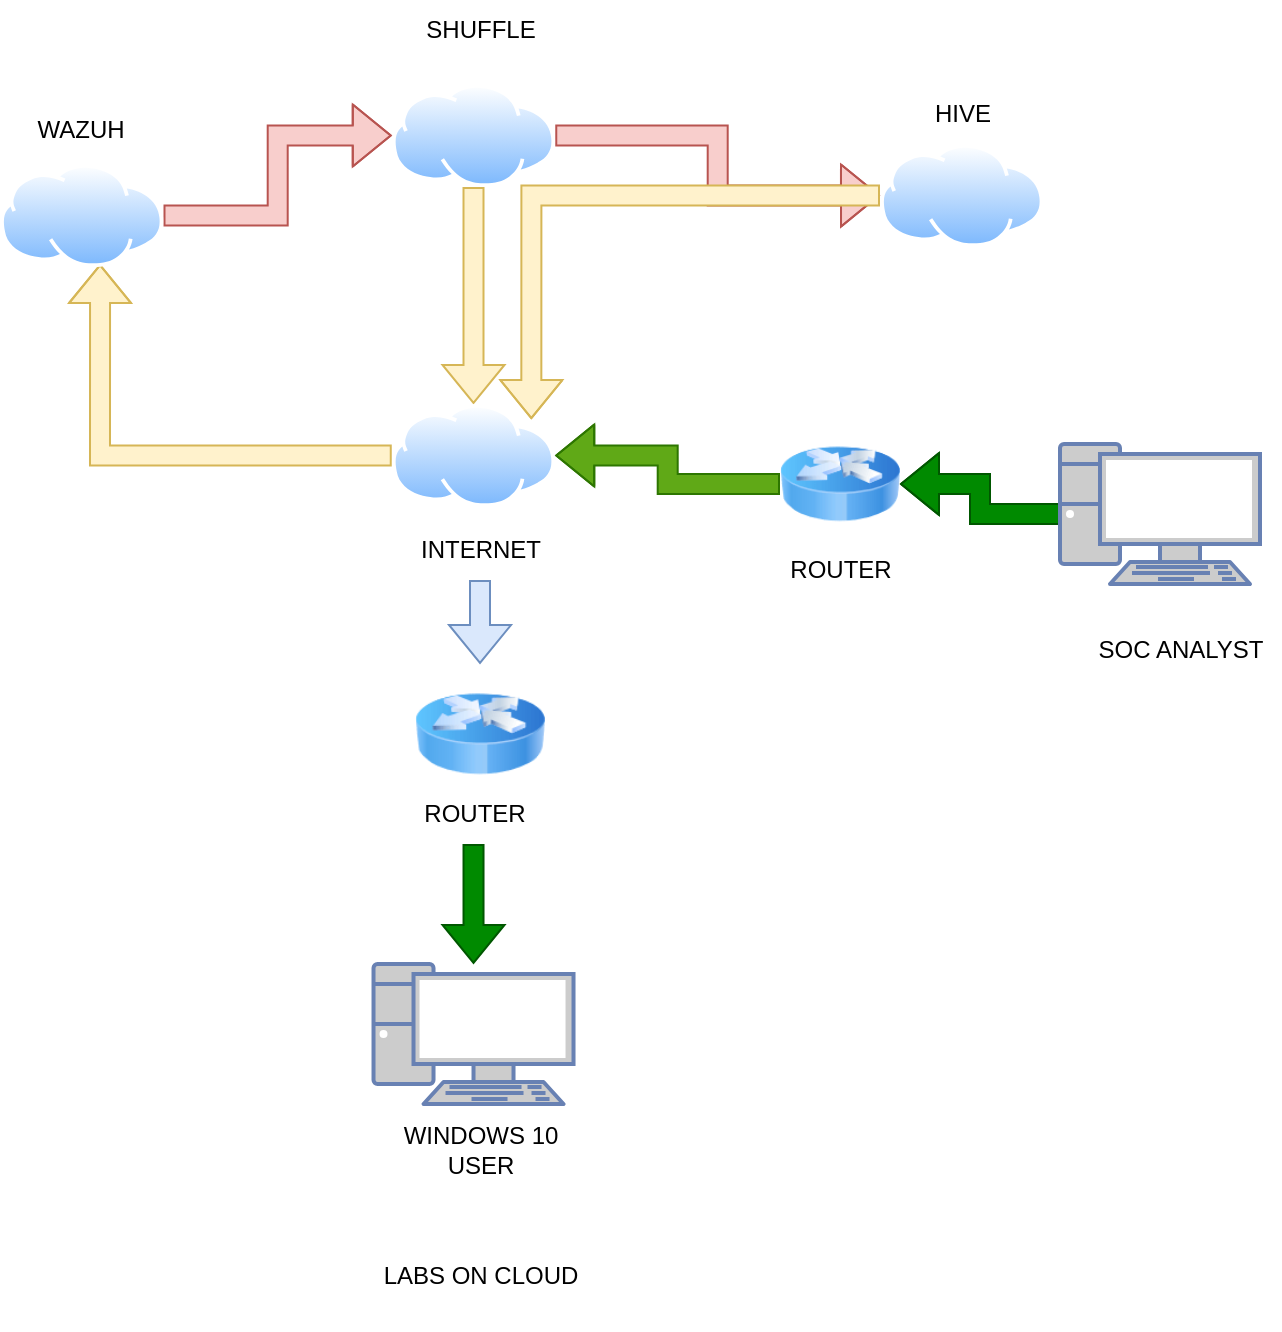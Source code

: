 <mxfile version="22.1.17" type="device">
  <diagram name="Page-1" id="KN_B6KQl8ISWaJ1Pa7RI">
    <mxGraphModel dx="1050" dy="558" grid="1" gridSize="10" guides="1" tooltips="1" connect="1" arrows="1" fold="1" page="1" pageScale="1" pageWidth="850" pageHeight="1100" math="0" shadow="0">
      <root>
        <mxCell id="0" />
        <mxCell id="1" parent="0" />
        <mxCell id="U0GB1YPKNMgeIDX1NHpv-10" value="" style="edgeStyle=orthogonalEdgeStyle;rounded=0;orthogonalLoop=1;jettySize=auto;html=1;fillColor=#fff2cc;strokeColor=#d6b656;shape=flexArrow;" edge="1" parent="1" source="U0GB1YPKNMgeIDX1NHpv-1" target="U0GB1YPKNMgeIDX1NHpv-2">
          <mxGeometry relative="1" as="geometry" />
        </mxCell>
        <mxCell id="U0GB1YPKNMgeIDX1NHpv-26" style="edgeStyle=orthogonalEdgeStyle;rounded=0;orthogonalLoop=1;jettySize=auto;html=1;entryX=0;entryY=0.5;entryDx=0;entryDy=0;shape=flexArrow;fillColor=#f8cecc;strokeColor=#b85450;" edge="1" parent="1" source="U0GB1YPKNMgeIDX1NHpv-1" target="U0GB1YPKNMgeIDX1NHpv-4">
          <mxGeometry relative="1" as="geometry" />
        </mxCell>
        <mxCell id="U0GB1YPKNMgeIDX1NHpv-1" value="" style="image;aspect=fixed;perimeter=ellipsePerimeter;html=1;align=center;shadow=0;dashed=0;spacingTop=3;image=img/lib/active_directory/internet_cloud.svg;" vertex="1" parent="1">
          <mxGeometry x="395.88" y="50" width="81.75" height="51.5" as="geometry" />
        </mxCell>
        <mxCell id="U0GB1YPKNMgeIDX1NHpv-21" value="" style="edgeStyle=orthogonalEdgeStyle;rounded=0;orthogonalLoop=1;jettySize=auto;html=1;entryX=0.612;entryY=0.971;entryDx=0;entryDy=0;entryPerimeter=0;shape=flexArrow;fillColor=#fff2cc;strokeColor=#d6b656;" edge="1" parent="1" source="U0GB1YPKNMgeIDX1NHpv-2" target="U0GB1YPKNMgeIDX1NHpv-3">
          <mxGeometry relative="1" as="geometry">
            <mxPoint x="315.005" y="235.8" as="targetPoint" />
          </mxGeometry>
        </mxCell>
        <mxCell id="U0GB1YPKNMgeIDX1NHpv-2" value="" style="image;aspect=fixed;perimeter=ellipsePerimeter;html=1;align=center;shadow=0;dashed=0;spacingTop=3;image=img/lib/active_directory/internet_cloud.svg;" vertex="1" parent="1">
          <mxGeometry x="395.88" y="210" width="81.75" height="51.5" as="geometry" />
        </mxCell>
        <mxCell id="U0GB1YPKNMgeIDX1NHpv-15" value="" style="edgeStyle=orthogonalEdgeStyle;rounded=0;orthogonalLoop=1;jettySize=auto;html=1;shape=flexArrow;fillColor=#f8cecc;strokeColor=#b85450;" edge="1" parent="1" source="U0GB1YPKNMgeIDX1NHpv-3" target="U0GB1YPKNMgeIDX1NHpv-1">
          <mxGeometry relative="1" as="geometry" />
        </mxCell>
        <mxCell id="U0GB1YPKNMgeIDX1NHpv-3" value="" style="image;aspect=fixed;perimeter=ellipsePerimeter;html=1;align=center;shadow=0;dashed=0;spacingTop=3;image=img/lib/active_directory/internet_cloud.svg;" vertex="1" parent="1">
          <mxGeometry x="200" y="90" width="81.75" height="51.5" as="geometry" />
        </mxCell>
        <mxCell id="U0GB1YPKNMgeIDX1NHpv-27" style="edgeStyle=orthogonalEdgeStyle;rounded=0;orthogonalLoop=1;jettySize=auto;html=1;entryX=1;entryY=0;entryDx=0;entryDy=0;shape=flexArrow;fillColor=#fff2cc;strokeColor=#d6b656;" edge="1" parent="1" source="U0GB1YPKNMgeIDX1NHpv-4" target="U0GB1YPKNMgeIDX1NHpv-2">
          <mxGeometry relative="1" as="geometry" />
        </mxCell>
        <mxCell id="U0GB1YPKNMgeIDX1NHpv-4" value="" style="image;aspect=fixed;perimeter=ellipsePerimeter;html=1;align=center;shadow=0;dashed=0;spacingTop=3;image=img/lib/active_directory/internet_cloud.svg;" vertex="1" parent="1">
          <mxGeometry x="640" y="80" width="81.75" height="51.5" as="geometry" />
        </mxCell>
        <mxCell id="U0GB1YPKNMgeIDX1NHpv-14" value="" style="edgeStyle=orthogonalEdgeStyle;rounded=0;orthogonalLoop=1;jettySize=auto;html=1;shape=flexArrow;fillColor=#60a917;strokeColor=#2D7600;" edge="1" parent="1" source="U0GB1YPKNMgeIDX1NHpv-5" target="U0GB1YPKNMgeIDX1NHpv-2">
          <mxGeometry relative="1" as="geometry" />
        </mxCell>
        <mxCell id="U0GB1YPKNMgeIDX1NHpv-5" value="" style="image;html=1;image=img/lib/clip_art/networking/Router_Icon_128x128.png" vertex="1" parent="1">
          <mxGeometry x="590" y="220" width="60" height="60" as="geometry" />
        </mxCell>
        <mxCell id="U0GB1YPKNMgeIDX1NHpv-6" value="" style="image;html=1;image=img/lib/clip_art/networking/Router_Icon_128x128.png" vertex="1" parent="1">
          <mxGeometry x="407.5" y="340" width="65" height="70" as="geometry" />
        </mxCell>
        <mxCell id="U0GB1YPKNMgeIDX1NHpv-13" value="" style="edgeStyle=orthogonalEdgeStyle;rounded=0;orthogonalLoop=1;jettySize=auto;html=1;shape=flexArrow;fillColor=#008a00;strokeColor=#005700;" edge="1" parent="1" source="U0GB1YPKNMgeIDX1NHpv-7" target="U0GB1YPKNMgeIDX1NHpv-5">
          <mxGeometry relative="1" as="geometry" />
        </mxCell>
        <mxCell id="U0GB1YPKNMgeIDX1NHpv-7" value="" style="fontColor=#0066CC;verticalAlign=top;verticalLabelPosition=bottom;labelPosition=center;align=center;html=1;outlineConnect=0;fillColor=#CCCCCC;strokeColor=#6881B3;gradientColor=none;gradientDirection=north;strokeWidth=2;shape=mxgraph.networks.pc;" vertex="1" parent="1">
          <mxGeometry x="730" y="230" width="100" height="70" as="geometry" />
        </mxCell>
        <mxCell id="U0GB1YPKNMgeIDX1NHpv-9" value="" style="fontColor=#0066CC;verticalAlign=top;verticalLabelPosition=bottom;labelPosition=center;align=center;html=1;outlineConnect=0;fillColor=#CCCCCC;strokeColor=#6881B3;gradientColor=none;gradientDirection=north;strokeWidth=2;shape=mxgraph.networks.pc;" vertex="1" parent="1">
          <mxGeometry x="386.76" y="490" width="100" height="70" as="geometry" />
        </mxCell>
        <mxCell id="U0GB1YPKNMgeIDX1NHpv-29" value="WAZUH" style="text;html=1;align=center;verticalAlign=middle;resizable=0;points=[];autosize=1;strokeColor=none;fillColor=none;" vertex="1" parent="1">
          <mxGeometry x="210" y="58" width="60" height="30" as="geometry" />
        </mxCell>
        <mxCell id="U0GB1YPKNMgeIDX1NHpv-32" value="SHUFFLE" style="text;html=1;align=center;verticalAlign=middle;resizable=0;points=[];autosize=1;strokeColor=none;fillColor=none;" vertex="1" parent="1">
          <mxGeometry x="400" y="8" width="80" height="30" as="geometry" />
        </mxCell>
        <mxCell id="U0GB1YPKNMgeIDX1NHpv-33" value="HIVE" style="text;html=1;align=center;verticalAlign=middle;resizable=0;points=[];autosize=1;strokeColor=none;fillColor=none;" vertex="1" parent="1">
          <mxGeometry x="655.88" y="50" width="50" height="30" as="geometry" />
        </mxCell>
        <mxCell id="U0GB1YPKNMgeIDX1NHpv-35" value="SOC ANALYST" style="text;html=1;align=center;verticalAlign=middle;resizable=0;points=[];autosize=1;strokeColor=none;fillColor=none;" vertex="1" parent="1">
          <mxGeometry x="740" y="318" width="100" height="30" as="geometry" />
        </mxCell>
        <mxCell id="U0GB1YPKNMgeIDX1NHpv-36" value="ROUTER" style="text;html=1;align=center;verticalAlign=middle;resizable=0;points=[];autosize=1;strokeColor=none;fillColor=none;" vertex="1" parent="1">
          <mxGeometry x="585" y="278" width="70" height="30" as="geometry" />
        </mxCell>
        <mxCell id="U0GB1YPKNMgeIDX1NHpv-39" value="&lt;div&gt;WINDOWS 10&lt;/div&gt;&lt;div&gt;USER&lt;br&gt;&lt;/div&gt;" style="text;html=1;align=center;verticalAlign=middle;resizable=0;points=[];autosize=1;strokeColor=none;fillColor=none;" vertex="1" parent="1">
          <mxGeometry x="390" y="563" width="100" height="40" as="geometry" />
        </mxCell>
        <mxCell id="U0GB1YPKNMgeIDX1NHpv-41" value="" style="edgeStyle=orthogonalEdgeStyle;rounded=0;orthogonalLoop=1;jettySize=auto;html=1;shape=flexArrow;fillColor=#dae8fc;strokeColor=#6c8ebf;" edge="1" parent="1" source="U0GB1YPKNMgeIDX1NHpv-40" target="U0GB1YPKNMgeIDX1NHpv-6">
          <mxGeometry relative="1" as="geometry" />
        </mxCell>
        <mxCell id="U0GB1YPKNMgeIDX1NHpv-40" value="INTERNET" style="text;html=1;align=center;verticalAlign=middle;resizable=0;points=[];autosize=1;strokeColor=none;fillColor=none;" vertex="1" parent="1">
          <mxGeometry x="400" y="268" width="80" height="30" as="geometry" />
        </mxCell>
        <mxCell id="U0GB1YPKNMgeIDX1NHpv-43" value="" style="edgeStyle=orthogonalEdgeStyle;rounded=0;orthogonalLoop=1;jettySize=auto;html=1;shape=flexArrow;fillColor=#008a00;strokeColor=#005700;" edge="1" parent="1" source="U0GB1YPKNMgeIDX1NHpv-42" target="U0GB1YPKNMgeIDX1NHpv-9">
          <mxGeometry relative="1" as="geometry" />
        </mxCell>
        <mxCell id="U0GB1YPKNMgeIDX1NHpv-42" value="ROUTER" style="text;html=1;align=center;verticalAlign=middle;resizable=0;points=[];autosize=1;strokeColor=none;fillColor=none;" vertex="1" parent="1">
          <mxGeometry x="401.76" y="400" width="70" height="30" as="geometry" />
        </mxCell>
        <mxCell id="U0GB1YPKNMgeIDX1NHpv-45" value="&lt;div&gt;LABS ON CLOUD&lt;/div&gt;&lt;div&gt;&lt;br&gt;&lt;/div&gt;" style="text;html=1;align=center;verticalAlign=middle;resizable=0;points=[];autosize=1;strokeColor=none;fillColor=none;" vertex="1" parent="1">
          <mxGeometry x="380" y="633" width="120" height="40" as="geometry" />
        </mxCell>
      </root>
    </mxGraphModel>
  </diagram>
</mxfile>
